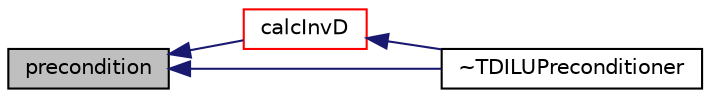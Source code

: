 digraph "precondition"
{
  bgcolor="transparent";
  edge [fontname="Helvetica",fontsize="10",labelfontname="Helvetica",labelfontsize="10"];
  node [fontname="Helvetica",fontsize="10",shape=record];
  rankdir="LR";
  Node1 [label="precondition",height=0.2,width=0.4,color="black", fillcolor="grey75", style="filled", fontcolor="black"];
  Node1 -> Node2 [dir="back",color="midnightblue",fontsize="10",style="solid",fontname="Helvetica"];
  Node2 [label="calcInvD",height=0.2,width=0.4,color="red",URL="$a02636.html#a4285bbd6c558576051d236d84b20d26d",tooltip="Calculate the reciprocal of the preconditioned diagonal. "];
  Node2 -> Node3 [dir="back",color="midnightblue",fontsize="10",style="solid",fontname="Helvetica"];
  Node3 [label="~TDILUPreconditioner",height=0.2,width=0.4,color="black",URL="$a02636.html#a31d07522721fd96b74a7acf750a665d1"];
  Node1 -> Node3 [dir="back",color="midnightblue",fontsize="10",style="solid",fontname="Helvetica"];
}
